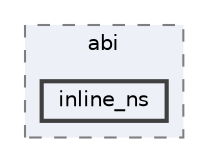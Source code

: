 digraph "/home/ale/sparse-matrix/json/tests/abi/inline_ns"
{
 // LATEX_PDF_SIZE
  bgcolor="transparent";
  edge [fontname=Helvetica,fontsize=10,labelfontname=Helvetica,labelfontsize=10];
  node [fontname=Helvetica,fontsize=10,shape=box,height=0.2,width=0.4];
  compound=true
  subgraph clusterdir_637808d67dcd6fb0508f7fc3b478b380 {
    graph [ bgcolor="#edf0f7", pencolor="grey50", label="abi", fontname=Helvetica,fontsize=10 style="filled,dashed", URL="dir_637808d67dcd6fb0508f7fc3b478b380.html",tooltip=""]
  dir_da53c7f4f6aca8a2ffc933dfbfb08fa8 [label="inline_ns", fillcolor="#edf0f7", color="grey25", style="filled,bold", URL="dir_da53c7f4f6aca8a2ffc933dfbfb08fa8.html",tooltip=""];
  }
}
